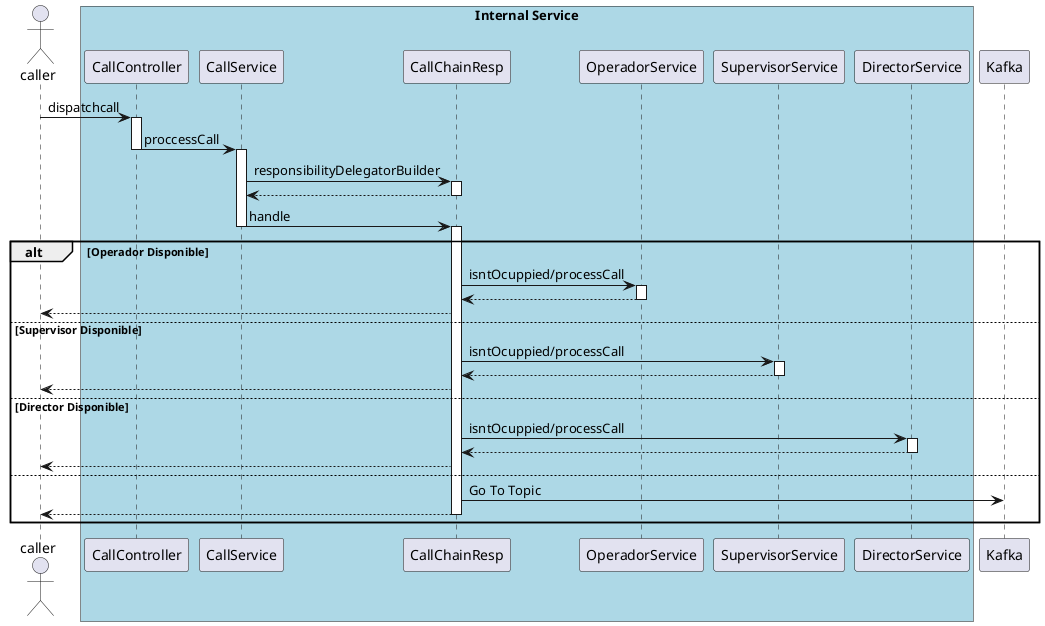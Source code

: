 @startuml

actor caller
box "Internal Service" #LightBlue
    participant CallController
    participant CallService
    participant CallChainResp
    participant OperadorService
    participant SupervisorService
    participant DirectorService
end box
participant Kafka

caller -> CallController: dispatchcall
activate CallController

CallController -> CallService: proccessCall
deactivate CallController
activate CallService

CallService -> CallChainResp: responsibilityDelegatorBuilder
activate CallChainResp

CallChainResp --> CallService
deactivate CallChainResp

CallService -> CallChainResp: handle
deactivate CallService
activate CallChainResp

alt Operador Disponible

    CallChainResp -> OperadorService: isntOcuppied/processCall
    activate OperadorService
    OperadorService --> CallChainResp
    deactivate OperadorService
    CallChainResp --> caller
    
else Supervisor Disponible

    CallChainResp -> SupervisorService: isntOcuppied/processCall
    activate SupervisorService
    SupervisorService --> CallChainResp
    deactivate SupervisorService
    CallChainResp --> caller
    
else Director Disponible

    CallChainResp -> DirectorService: isntOcuppied/processCall
    activate DirectorService
    DirectorService --> CallChainResp
    deactivate DirectorService
    CallChainResp --> caller
    
else 

    CallChainResp -> Kafka: Go To Topic
    CallChainResp --> caller
    deactivate CallChainResp

end

@enduml